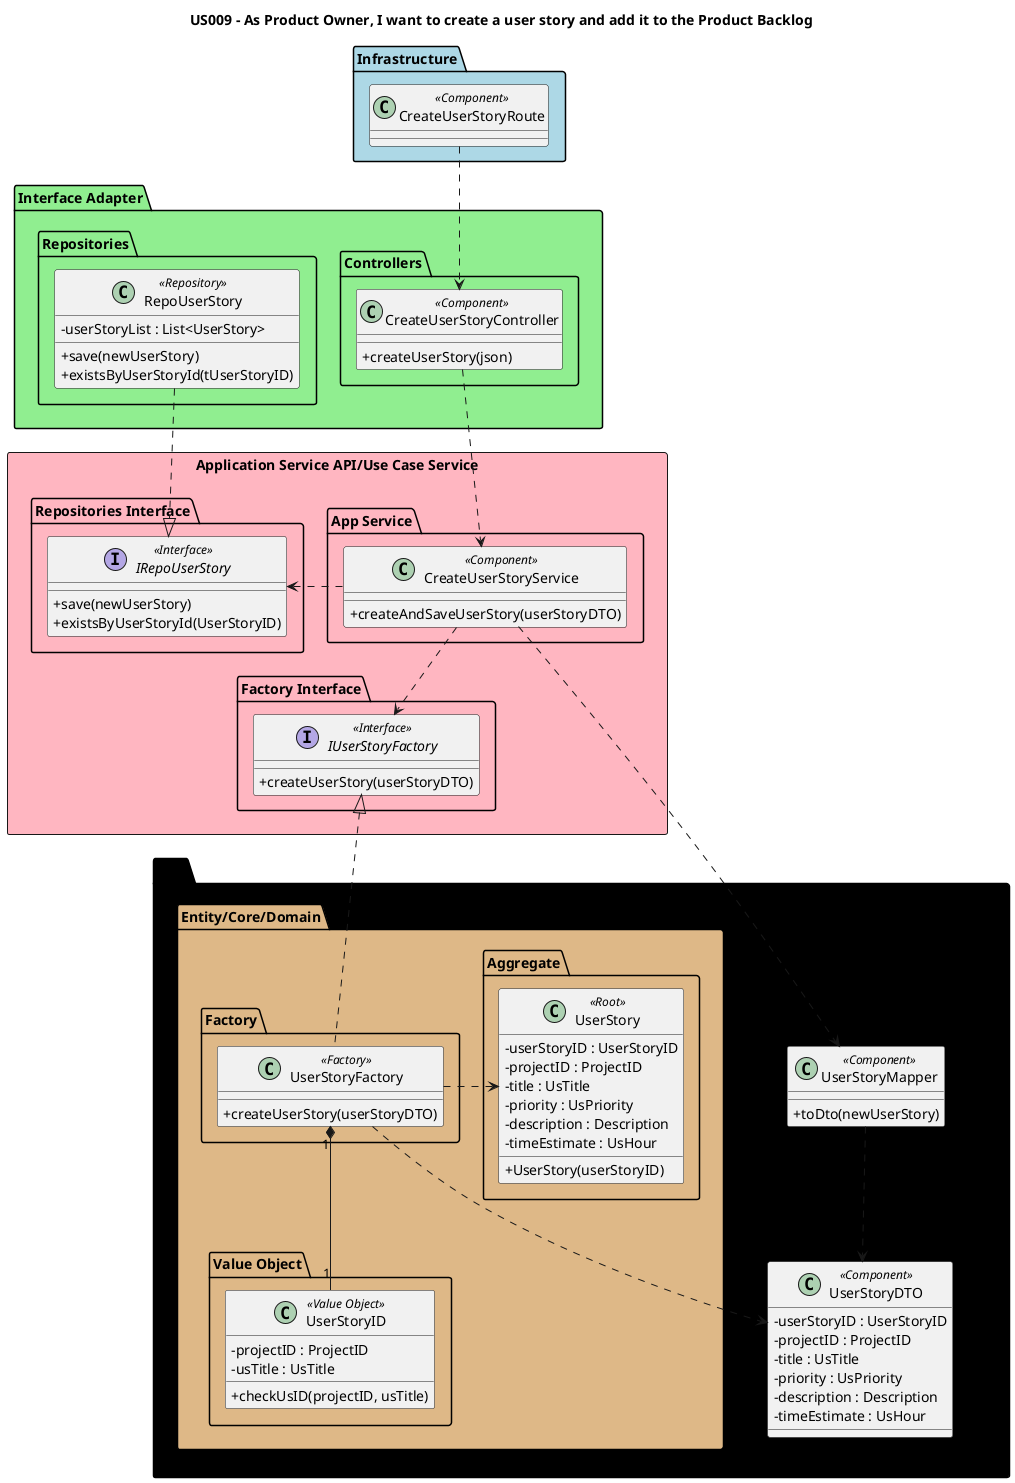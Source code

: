 @startuml
'https://plantuml.com/class-diagram

'hide circle
skinparam classAttributeIconSize 0

title US009 - As Product Owner, I want to create a user story and add it to the Product Backlog

skinparam classAttributeIconSize 0

package "Infrastructure" <<Folder>> #lightblue  {
class "CreateUserStoryRoute" as route << Component >>
}

package "Interface Adapter" <<Folder>> #lightgreen {
package "Controllers" <<Folder>>{
class "CreateUserStoryController" as ctrl << Component >> {
+createUserStory(json)
}
}
package "Repositories" <<Folder>>{
class "RepoUserStory" as store << Repository >> {
-userStoryList : List<UserStory>
+ save(newUserStory)
+ existsByUserStoryId(tUserStoryID)
'- add(newUserStory)
}
}
}

package "Application Service API/Use Case Service" <<Rectangle>> #lightpink{
package "App Service" <<Folder>>{
class "CreateUserStoryService" as service << Component >> {
+createAndSaveUserStory(userStoryDTO)
}
}
package "Repositories Interface" <<Folder>>{
interface "IRepoUserStory" as repo << Interface >>{
+ save(newUserStory)
+ existsByUserStoryId(UserStoryID)
}
}
package "Factory Interface" <<Folder>>{
interface "IUserStoryFactory" as factoryInterface << Interface >>{
+createUserStory(userStoryDTO)
}
}
}
package "DTO" <<Folder>> #black {
package "UserStoryDTO" <<Folder>>{
class "UserStoryDTO" as dto << Component >> {
- userStoryID : UserStoryID
- projectID : ProjectID
- title : UsTitle
- priority : UsPriority
- description : Description
- timeEstimate : UsHour
}
}

package "DTO" <<Folder>> {
package "UserStoryMapper" <<Folder>>{
class "UserStoryMapper" as mapper << Component >> {
+ toDto(newUserStory)
}
}
}

package "Entity/Core/Domain" <<Folder>> #burlywood{
package "Aggregate" <<Folder>>{
class "UserStory" as userStory << Root >> {
- userStoryID : UserStoryID
- projectID : ProjectID
- title : UsTitle
- priority : UsPriority
- description : Description
- timeEstimate : UsHour
+ UserStory(userStoryID)
}
}
package "Factory" <<Folder>>{
class "UserStoryFactory" as userStoryF << Factory >> {
+createUserStory(userStoryDTO)
}
}
package "Value Object" <<Folder>>{
class "UserStoryID" as usID << Value Object >> {
-projectID : ProjectID
-usTitle : UsTitle
+checkUsID(projectID, usTitle)
}
}
'package "Value Object" <<Folder>>{
'class "ProjectID" as projID << Value Object >> {
'-rojectID : ProjectID
'+checkUsID()
'}

'package "Value Object" <<Folder>>{
'class "UsTitle" as usTitle << Value Object >> {
'- title : UsTitle
'+checkUsID()
'}

'package "Value Object" <<Folder>>{
'class "Priority" as priority << Value Object >> {
'-priority : UsPriority
'+checkUsID()
'}
'
'package "Value Object" <<Folder>>{
'class "Description" as desc << Value Object >> {
'-description : Description
'+checkUsID()
'}
'
'package "Value Object" <<Folder>>{
'class "TimeEstimate" as time << Value Object >> {
'-timeEstimate : UsHour
'+checkUsID()
'}


route ..> ctrl
'ctrl..> mapper'
ctrl..> service
'mapper..> dto
store..|> repo
service..> mapper
mapper..>dto
userStoryF..> dto
service..> factoryInterface
service..left> repo
userStoryF"1"*-d-"1" usID
'userStoryF..>projID
'userStoryF..>usTitle
'userStoryF..>priority
'userStoryF..>time
'userStoryF..>desc
userStoryF..right>userStory
userStoryF..up|>factoryInterface



@enduml
